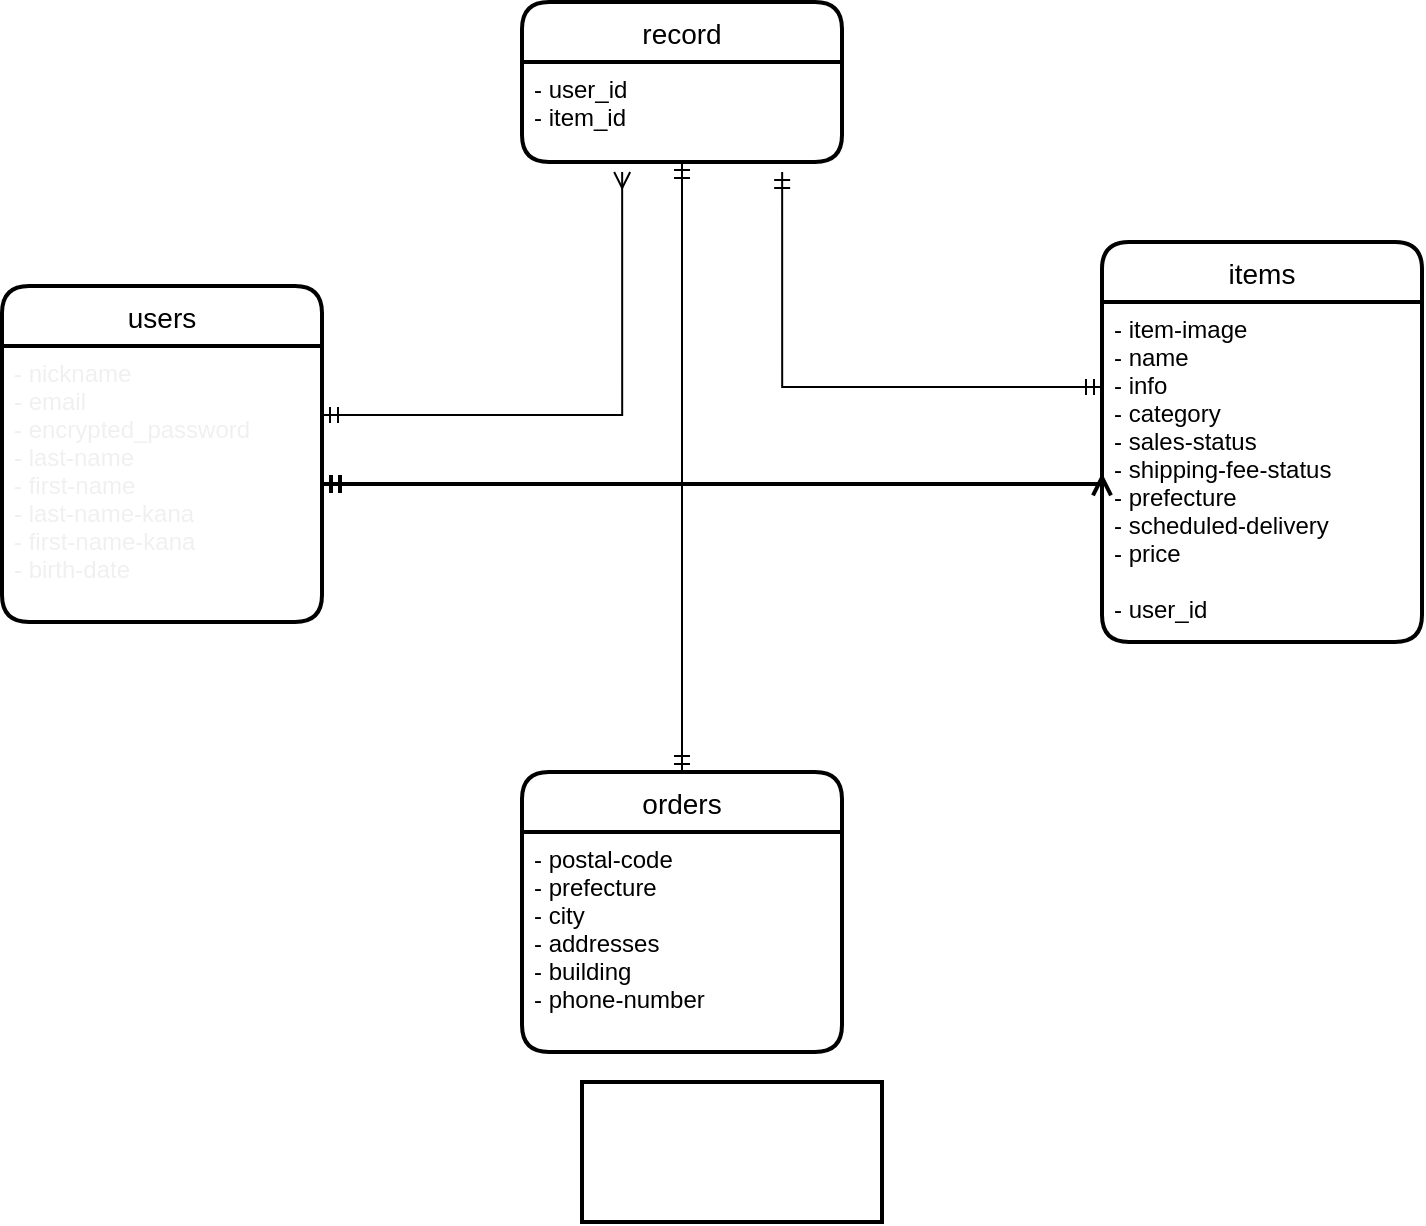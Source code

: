 <mxfile version="13.10.0" type="embed">
    <diagram id="q8T-DHWeypaaTia8qCO7" name="Page-1">
        <mxGraphModel dx="728" dy="561" grid="1" gridSize="10" guides="1" tooltips="1" connect="1" arrows="1" fold="1" page="1" pageScale="1" pageWidth="827" pageHeight="1169" math="0" shadow="0">
            <root>
                <mxCell id="0"/>
                <mxCell id="1" parent="0"/>
                <mxCell id="30" value="items" style="swimlane;childLayout=stackLayout;horizontal=1;startSize=30;horizontalStack=0;rounded=1;fontSize=14;fontStyle=0;strokeWidth=2;resizeParent=0;resizeLast=1;shadow=0;dashed=0;align=center;" parent="1" vertex="1">
                    <mxGeometry x="610" y="320" width="160" height="200" as="geometry">
                        <mxRectangle x="470" y="310" width="70" height="30" as="alternateBounds"/>
                    </mxGeometry>
                </mxCell>
                <mxCell id="31" value="- item-image&#10;- name&#10;- info&#10;- category&#10;- sales-status&#10;- shipping-fee-status&#10;- prefecture&#10;- scheduled-delivery&#10;- price&#10;&#10;- user_id&#10;&#10;" style="align=left;strokeColor=none;fillColor=none;spacingLeft=4;fontSize=12;verticalAlign=top;resizable=0;rotatable=0;part=1;labelBackgroundColor=none;" parent="30" vertex="1">
                    <mxGeometry y="30" width="160" height="170" as="geometry"/>
                </mxCell>
                <mxCell id="32" value="users" style="swimlane;childLayout=stackLayout;horizontal=1;startSize=30;horizontalStack=0;rounded=1;fontSize=14;fontStyle=0;strokeWidth=2;resizeParent=0;resizeLast=1;shadow=0;dashed=0;align=center;verticalAlign=middle;labelBackgroundColor=none;" parent="1" vertex="1">
                    <mxGeometry x="60" y="342" width="160" height="168" as="geometry"/>
                </mxCell>
                <mxCell id="33" value="- nickname&#10;- email&#10;- encrypted_password&#10;- last-name&#10;- first-name&#10;- last-name-kana&#10;- first-name-kana&#10;- birth-date&#10;&#10;" style="align=left;strokeColor=none;fillColor=none;spacingLeft=4;fontSize=12;verticalAlign=top;resizable=0;rotatable=0;part=1;fontColor=#F0F0F0;" parent="32" vertex="1">
                    <mxGeometry y="30" width="160" height="138" as="geometry"/>
                </mxCell>
                <mxCell id="41" value="orders" style="swimlane;childLayout=stackLayout;horizontal=1;startSize=30;horizontalStack=0;rounded=1;fontSize=14;fontStyle=0;strokeWidth=2;resizeParent=0;resizeLast=1;shadow=0;dashed=0;align=center;labelBackgroundColor=none;" parent="1" vertex="1">
                    <mxGeometry x="320" y="585" width="160" height="140" as="geometry"/>
                </mxCell>
                <mxCell id="42" value="- postal-code&#10;- prefecture&#10;- city&#10;- addresses&#10;- building&#10;- phone-number&#10;&#10;&#10;&#10;&#10;&#10;" style="align=left;strokeColor=none;fillColor=none;spacingLeft=4;fontSize=12;verticalAlign=top;resizable=0;rotatable=0;part=1;" parent="41" vertex="1">
                    <mxGeometry y="30" width="160" height="110" as="geometry"/>
                </mxCell>
                <mxCell id="60" value="" style="whiteSpace=wrap;html=1;align=center;labelBackgroundColor=none;strokeWidth=2;fontColor=#F0F0F0;" parent="1" vertex="1">
                    <mxGeometry x="350" y="740" width="150" height="70" as="geometry"/>
                </mxCell>
                <mxCell id="61" style="edgeStyle=orthogonalEdgeStyle;rounded=0;jumpStyle=none;orthogonalLoop=1;jettySize=auto;html=1;exitX=1;exitY=0.5;exitDx=0;exitDy=0;entryX=0;entryY=0.569;entryDx=0;entryDy=0;entryPerimeter=0;startArrow=ERmandOne;startFill=0;startSize=6;sourcePerimeterSpacing=0;endArrow=ERmany;endFill=0;targetPerimeterSpacing=0;strokeWidth=2;fontColor=#F0F0F0;" parent="1" source="33" target="31" edge="1">
                    <mxGeometry relative="1" as="geometry">
                        <Array as="points">
                            <mxPoint x="610" y="441"/>
                        </Array>
                    </mxGeometry>
                </mxCell>
                <mxCell id="63" value="record" style="swimlane;childLayout=stackLayout;horizontal=1;startSize=30;horizontalStack=0;rounded=1;fontSize=14;fontStyle=0;strokeWidth=2;resizeParent=0;resizeLast=1;shadow=0;dashed=0;align=center;" parent="1" vertex="1">
                    <mxGeometry x="320" y="200" width="160" height="80" as="geometry"/>
                </mxCell>
                <mxCell id="64" value="- user_id&#10;- item_id" style="align=left;strokeColor=none;fillColor=none;spacingLeft=4;fontSize=12;verticalAlign=top;resizable=0;rotatable=0;part=1;" parent="63" vertex="1">
                    <mxGeometry y="30" width="160" height="50" as="geometry"/>
                </mxCell>
                <mxCell id="68" style="edgeStyle=orthogonalEdgeStyle;rounded=0;orthogonalLoop=1;jettySize=auto;html=1;exitX=0.5;exitY=1;exitDx=0;exitDy=0;entryX=0.5;entryY=0;entryDx=0;entryDy=0;startArrow=ERmandOne;startFill=0;endArrow=ERmandOne;endFill=0;" parent="1" source="64" target="41" edge="1">
                    <mxGeometry relative="1" as="geometry"/>
                </mxCell>
                <mxCell id="71" style="edgeStyle=orthogonalEdgeStyle;rounded=0;orthogonalLoop=1;jettySize=auto;html=1;exitX=1;exitY=0.25;exitDx=0;exitDy=0;entryX=0.313;entryY=1.1;entryDx=0;entryDy=0;entryPerimeter=0;startArrow=ERmandOne;startFill=0;endArrow=ERmany;endFill=0;" parent="1" source="33" target="64" edge="1">
                    <mxGeometry relative="1" as="geometry"/>
                </mxCell>
                <mxCell id="72" style="edgeStyle=orthogonalEdgeStyle;rounded=0;orthogonalLoop=1;jettySize=auto;html=1;exitX=0;exitY=0.25;exitDx=0;exitDy=0;entryX=0.813;entryY=1.1;entryDx=0;entryDy=0;entryPerimeter=0;startArrow=ERmandOne;startFill=0;endArrow=ERmandOne;endFill=0;" parent="1" source="31" target="64" edge="1">
                    <mxGeometry relative="1" as="geometry"/>
                </mxCell>
            </root>
        </mxGraphModel>
    </diagram>
</mxfile>